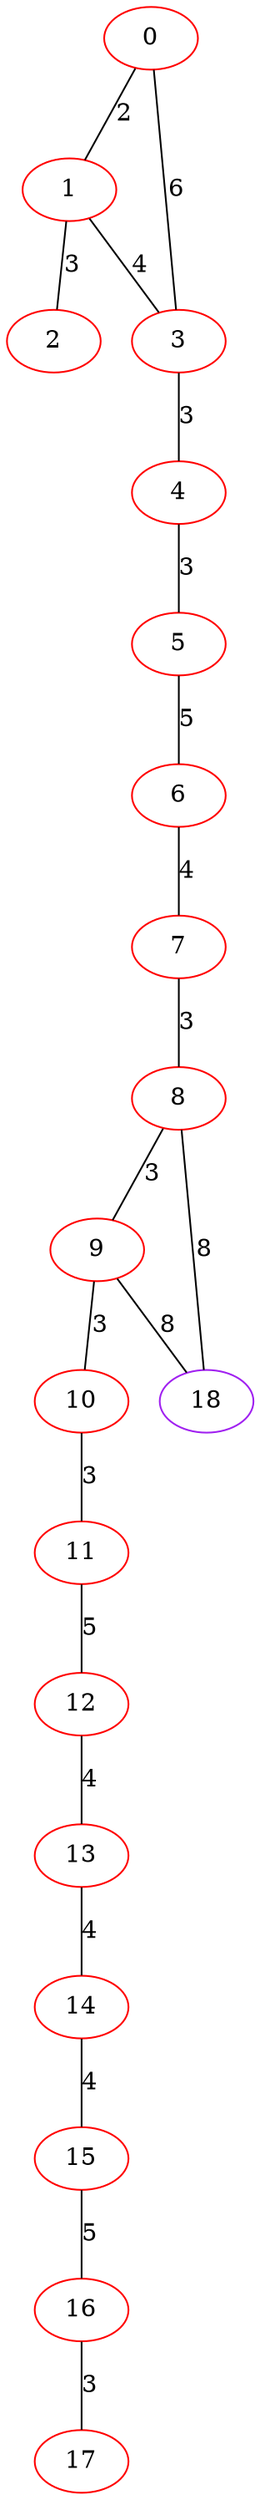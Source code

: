 graph "" {
0 [color=red, weight=1];
1 [color=red, weight=1];
2 [color=red, weight=1];
3 [color=red, weight=1];
4 [color=red, weight=1];
5 [color=red, weight=1];
6 [color=red, weight=1];
7 [color=red, weight=1];
8 [color=red, weight=1];
9 [color=red, weight=1];
10 [color=red, weight=1];
11 [color=red, weight=1];
12 [color=red, weight=1];
13 [color=red, weight=1];
14 [color=red, weight=1];
15 [color=red, weight=1];
16 [color=red, weight=1];
17 [color=red, weight=1];
18 [color=purple, weight=4];
0 -- 1  [key=0, label=2];
0 -- 3  [key=0, label=6];
1 -- 2  [key=0, label=3];
1 -- 3  [key=0, label=4];
3 -- 4  [key=0, label=3];
4 -- 5  [key=0, label=3];
5 -- 6  [key=0, label=5];
6 -- 7  [key=0, label=4];
7 -- 8  [key=0, label=3];
8 -- 9  [key=0, label=3];
8 -- 18  [key=0, label=8];
9 -- 10  [key=0, label=3];
9 -- 18  [key=0, label=8];
10 -- 11  [key=0, label=3];
11 -- 12  [key=0, label=5];
12 -- 13  [key=0, label=4];
13 -- 14  [key=0, label=4];
14 -- 15  [key=0, label=4];
15 -- 16  [key=0, label=5];
16 -- 17  [key=0, label=3];
}
